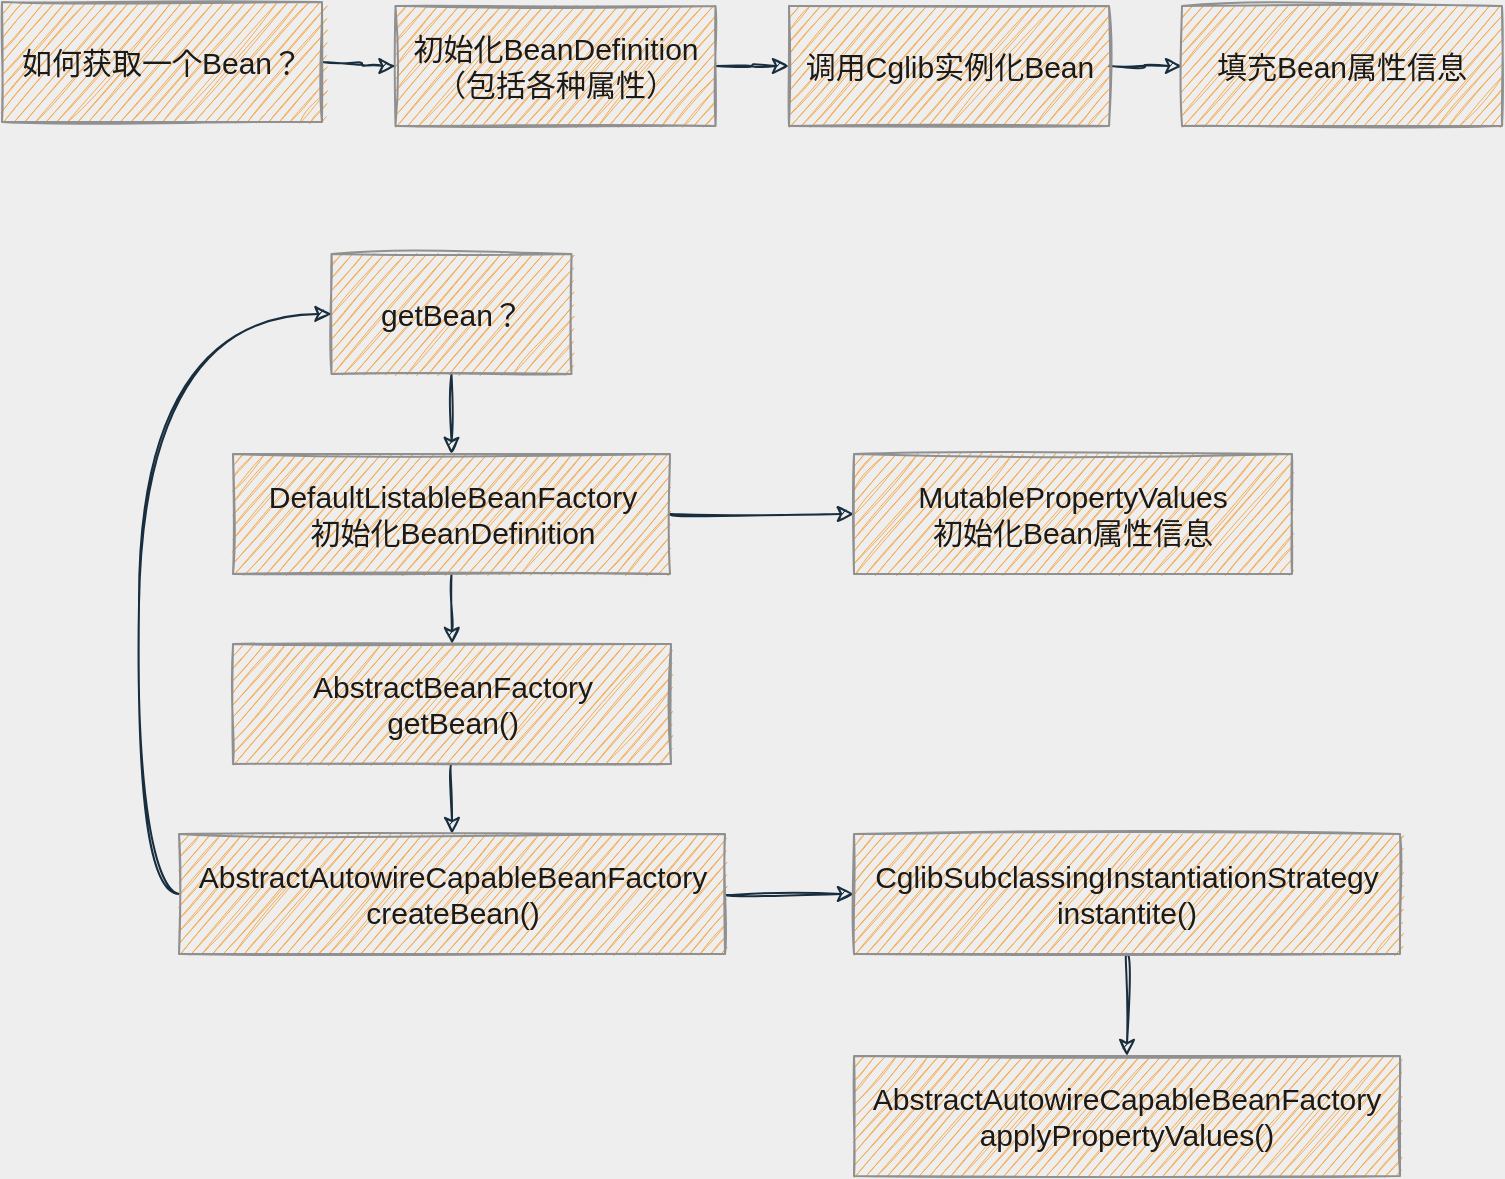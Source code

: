 <mxfile version="15.5.4" type="embed"><diagram id="fzTuF9L11QixEkmFBQXw" name="Page-1"><mxGraphModel dx="863" dy="799" grid="0" gridSize="10" guides="1" tooltips="1" connect="1" arrows="1" fold="1" page="1" pageScale="1" pageWidth="850" pageHeight="1100" background="#EEEEEE" math="0" shadow="0"><root><mxCell id="0"/><mxCell id="1" parent="0"/><mxCell id="12" style="edgeStyle=orthogonalEdgeStyle;curved=1;rounded=1;sketch=1;orthogonalLoop=1;jettySize=auto;html=1;exitX=0.5;exitY=1;exitDx=0;exitDy=0;fontSize=15;fontColor=#1A1A1A;strokeColor=#182E3E;" edge="1" parent="1" source="2" target="3"><mxGeometry relative="1" as="geometry"/></mxCell><mxCell id="2" value="&lt;span style=&quot;font-size: 15px&quot;&gt;getBean？&lt;/span&gt;" style="rounded=0;whiteSpace=wrap;html=1;sketch=1;fontColor=#1A1A1A;strokeColor=#909090;fillColor=#F5AB50;" vertex="1" parent="1"><mxGeometry x="214.75" y="233" width="120" height="60" as="geometry"/></mxCell><mxCell id="9" style="edgeStyle=orthogonalEdgeStyle;curved=1;rounded=1;sketch=1;orthogonalLoop=1;jettySize=auto;html=1;exitX=1;exitY=0.5;exitDx=0;exitDy=0;fontSize=15;fontColor=#1A1A1A;strokeColor=#182E3E;" edge="1" parent="1" source="3" target="4"><mxGeometry relative="1" as="geometry"/></mxCell><mxCell id="13" style="edgeStyle=orthogonalEdgeStyle;curved=1;rounded=1;sketch=1;orthogonalLoop=1;jettySize=auto;html=1;exitX=0.5;exitY=1;exitDx=0;exitDy=0;fontSize=15;fontColor=#1A1A1A;strokeColor=#182E3E;" edge="1" parent="1" source="3" target="5"><mxGeometry relative="1" as="geometry"/></mxCell><mxCell id="3" value="&lt;span style=&quot;font-size: 15px&quot;&gt;DefaultListableBeanFactory&lt;br&gt;初始化BeanDefinition&lt;br&gt;&lt;/span&gt;" style="rounded=0;whiteSpace=wrap;html=1;sketch=1;fontColor=#1A1A1A;strokeColor=#909090;fillColor=#F5AB50;" vertex="1" parent="1"><mxGeometry x="165.5" y="333" width="218.5" height="60" as="geometry"/></mxCell><mxCell id="4" value="&lt;span style=&quot;font-size: 15px&quot;&gt;MutablePropertyValues&lt;br&gt;初始化Bean属性信息&lt;br&gt;&lt;/span&gt;" style="rounded=0;whiteSpace=wrap;html=1;sketch=1;fontColor=#1A1A1A;strokeColor=#909090;fillColor=#F5AB50;" vertex="1" parent="1"><mxGeometry x="476" y="333" width="219" height="60" as="geometry"/></mxCell><mxCell id="14" style="edgeStyle=orthogonalEdgeStyle;curved=1;rounded=1;sketch=1;orthogonalLoop=1;jettySize=auto;html=1;exitX=0.5;exitY=1;exitDx=0;exitDy=0;entryX=0.5;entryY=0;entryDx=0;entryDy=0;fontSize=15;fontColor=#1A1A1A;strokeColor=#182E3E;" edge="1" parent="1" source="5" target="6"><mxGeometry relative="1" as="geometry"/></mxCell><mxCell id="5" value="&lt;span style=&quot;font-size: 15px&quot;&gt;AbstractBeanFactory&lt;br&gt;getBean()&lt;br&gt;&lt;/span&gt;" style="rounded=0;whiteSpace=wrap;html=1;sketch=1;fontColor=#1A1A1A;strokeColor=#909090;fillColor=#F5AB50;" vertex="1" parent="1"><mxGeometry x="165.5" y="428" width="219" height="60" as="geometry"/></mxCell><mxCell id="10" style="edgeStyle=orthogonalEdgeStyle;curved=1;rounded=1;sketch=1;orthogonalLoop=1;jettySize=auto;html=1;exitX=1;exitY=0.5;exitDx=0;exitDy=0;fontSize=15;fontColor=#1A1A1A;strokeColor=#182E3E;" edge="1" parent="1" source="6" target="7"><mxGeometry relative="1" as="geometry"/></mxCell><mxCell id="15" style="edgeStyle=orthogonalEdgeStyle;curved=1;rounded=1;sketch=1;orthogonalLoop=1;jettySize=auto;html=1;exitX=0;exitY=0.5;exitDx=0;exitDy=0;entryX=0;entryY=0.5;entryDx=0;entryDy=0;fontSize=15;fontColor=#1A1A1A;strokeColor=#182E3E;" edge="1" parent="1" source="6" target="2"><mxGeometry relative="1" as="geometry"/></mxCell><mxCell id="6" value="&lt;span style=&quot;font-size: 15px&quot;&gt;AbstractAutowireCapableBeanFactory&lt;br&gt;createBean()&lt;br&gt;&lt;/span&gt;" style="rounded=0;whiteSpace=wrap;html=1;sketch=1;fontColor=#1A1A1A;strokeColor=#909090;fillColor=#F5AB50;" vertex="1" parent="1"><mxGeometry x="138.5" y="523" width="273" height="60" as="geometry"/></mxCell><mxCell id="11" style="edgeStyle=orthogonalEdgeStyle;curved=1;rounded=1;sketch=1;orthogonalLoop=1;jettySize=auto;html=1;exitX=0.5;exitY=1;exitDx=0;exitDy=0;entryX=0.5;entryY=0;entryDx=0;entryDy=0;fontSize=15;fontColor=#1A1A1A;strokeColor=#182E3E;" edge="1" parent="1" source="7" target="8"><mxGeometry relative="1" as="geometry"/></mxCell><mxCell id="7" value="&lt;span style=&quot;font-size: 15px&quot;&gt;CglibSubclassingInstantiationStrategy&lt;br&gt;instantite()&lt;br&gt;&lt;/span&gt;" style="rounded=0;whiteSpace=wrap;html=1;sketch=1;fontColor=#1A1A1A;strokeColor=#909090;fillColor=#F5AB50;" vertex="1" parent="1"><mxGeometry x="476" y="523" width="273" height="60" as="geometry"/></mxCell><mxCell id="8" value="&lt;span style=&quot;font-size: 15px&quot;&gt;AbstractAutowireCapableBeanFactory&lt;br&gt;applyPropertyValues()&lt;br&gt;&lt;/span&gt;" style="rounded=0;whiteSpace=wrap;html=1;sketch=1;fontColor=#1A1A1A;strokeColor=#909090;fillColor=#F5AB50;" vertex="1" parent="1"><mxGeometry x="476" y="634" width="273" height="60" as="geometry"/></mxCell><mxCell id="21" style="edgeStyle=orthogonalEdgeStyle;curved=1;rounded=1;sketch=1;orthogonalLoop=1;jettySize=auto;html=1;exitX=1;exitY=0.5;exitDx=0;exitDy=0;fontSize=15;fontColor=#1A1A1A;strokeColor=#182E3E;" edge="1" parent="1" source="16" target="17"><mxGeometry relative="1" as="geometry"/></mxCell><mxCell id="16" value="初始化BeanDefinition（包括各种属性）" style="rounded=0;whiteSpace=wrap;html=1;sketch=1;fontSize=15;fontColor=#1A1A1A;strokeColor=#909090;fillColor=#F5AB50;" vertex="1" parent="1"><mxGeometry x="246.75" y="109" width="160" height="60" as="geometry"/></mxCell><mxCell id="22" style="edgeStyle=orthogonalEdgeStyle;curved=1;rounded=1;sketch=1;orthogonalLoop=1;jettySize=auto;html=1;exitX=1;exitY=0.5;exitDx=0;exitDy=0;fontSize=15;fontColor=#1A1A1A;strokeColor=#182E3E;" edge="1" parent="1" source="17" target="18"><mxGeometry relative="1" as="geometry"/></mxCell><mxCell id="17" value="调用Cglib实例化Bean" style="rounded=0;whiteSpace=wrap;html=1;sketch=1;fontSize=15;fontColor=#1A1A1A;strokeColor=#909090;fillColor=#F5AB50;" vertex="1" parent="1"><mxGeometry x="443.5" y="109" width="160" height="60" as="geometry"/></mxCell><mxCell id="18" value="填充Bean属性信息" style="rounded=0;whiteSpace=wrap;html=1;sketch=1;fontSize=15;fontColor=#1A1A1A;strokeColor=#909090;fillColor=#F5AB50;" vertex="1" parent="1"><mxGeometry x="640" y="109" width="160" height="60" as="geometry"/></mxCell><mxCell id="20" style="edgeStyle=orthogonalEdgeStyle;curved=1;rounded=1;sketch=1;orthogonalLoop=1;jettySize=auto;html=1;exitX=1;exitY=0.5;exitDx=0;exitDy=0;fontSize=15;fontColor=#1A1A1A;strokeColor=#182E3E;" edge="1" parent="1" source="19" target="16"><mxGeometry relative="1" as="geometry"/></mxCell><mxCell id="19" value="如何获取一个Bean？" style="rounded=0;whiteSpace=wrap;html=1;sketch=1;fontSize=15;fontColor=#1A1A1A;strokeColor=#909090;fillColor=#F5AB50;" vertex="1" parent="1"><mxGeometry x="50" y="107" width="160" height="60" as="geometry"/></mxCell></root></mxGraphModel></diagram></mxfile>